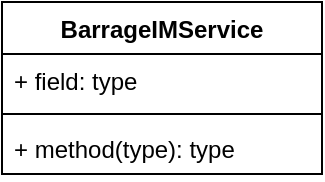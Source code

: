 <mxfile version="24.0.2" type="github">
  <diagram name="第 1 页" id="fUKrgiZVZqlbqDF1et7b">
    <mxGraphModel dx="1434" dy="761" grid="0" gridSize="10" guides="1" tooltips="1" connect="1" arrows="1" fold="1" page="1" pageScale="1" pageWidth="827" pageHeight="1169" math="0" shadow="0">
      <root>
        <mxCell id="0" />
        <mxCell id="1" parent="0" />
        <mxCell id="BgLSt9zn3lqj1nMJteay-3" value="BarrageIMService&lt;div&gt;&lt;br&gt;&lt;/div&gt;" style="swimlane;fontStyle=1;align=center;verticalAlign=top;childLayout=stackLayout;horizontal=1;startSize=26;horizontalStack=0;resizeParent=1;resizeParentMax=0;resizeLast=0;collapsible=1;marginBottom=0;whiteSpace=wrap;html=1;" vertex="1" parent="1">
          <mxGeometry x="310" y="260" width="160" height="86" as="geometry" />
        </mxCell>
        <mxCell id="BgLSt9zn3lqj1nMJteay-4" value="+ field: type" style="text;strokeColor=none;fillColor=none;align=left;verticalAlign=top;spacingLeft=4;spacingRight=4;overflow=hidden;rotatable=0;points=[[0,0.5],[1,0.5]];portConstraint=eastwest;whiteSpace=wrap;html=1;" vertex="1" parent="BgLSt9zn3lqj1nMJteay-3">
          <mxGeometry y="26" width="160" height="26" as="geometry" />
        </mxCell>
        <mxCell id="BgLSt9zn3lqj1nMJteay-5" value="" style="line;strokeWidth=1;fillColor=none;align=left;verticalAlign=middle;spacingTop=-1;spacingLeft=3;spacingRight=3;rotatable=0;labelPosition=right;points=[];portConstraint=eastwest;strokeColor=inherit;" vertex="1" parent="BgLSt9zn3lqj1nMJteay-3">
          <mxGeometry y="52" width="160" height="8" as="geometry" />
        </mxCell>
        <mxCell id="BgLSt9zn3lqj1nMJteay-6" value="+ method(type): type" style="text;strokeColor=none;fillColor=none;align=left;verticalAlign=top;spacingLeft=4;spacingRight=4;overflow=hidden;rotatable=0;points=[[0,0.5],[1,0.5]];portConstraint=eastwest;whiteSpace=wrap;html=1;" vertex="1" parent="BgLSt9zn3lqj1nMJteay-3">
          <mxGeometry y="60" width="160" height="26" as="geometry" />
        </mxCell>
      </root>
    </mxGraphModel>
  </diagram>
</mxfile>
